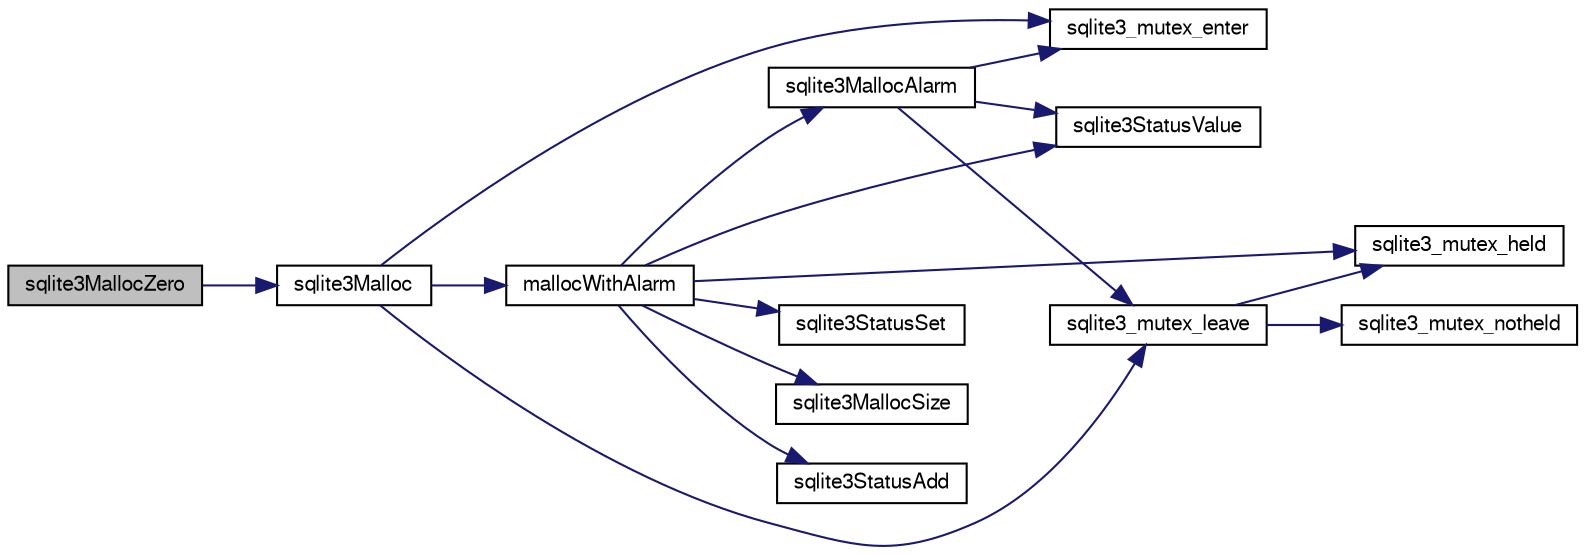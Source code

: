 digraph "sqlite3MallocZero"
{
  edge [fontname="FreeSans",fontsize="10",labelfontname="FreeSans",labelfontsize="10"];
  node [fontname="FreeSans",fontsize="10",shape=record];
  rankdir="LR";
  Node585435 [label="sqlite3MallocZero",height=0.2,width=0.4,color="black", fillcolor="grey75", style="filled", fontcolor="black"];
  Node585435 -> Node585436 [color="midnightblue",fontsize="10",style="solid",fontname="FreeSans"];
  Node585436 [label="sqlite3Malloc",height=0.2,width=0.4,color="black", fillcolor="white", style="filled",URL="$sqlite3_8c.html#a361a2eaa846b1885f123abe46f5d8b2b"];
  Node585436 -> Node585437 [color="midnightblue",fontsize="10",style="solid",fontname="FreeSans"];
  Node585437 [label="sqlite3_mutex_enter",height=0.2,width=0.4,color="black", fillcolor="white", style="filled",URL="$sqlite3_8c.html#a1c12cde690bd89f104de5cbad12a6bf5"];
  Node585436 -> Node585438 [color="midnightblue",fontsize="10",style="solid",fontname="FreeSans"];
  Node585438 [label="mallocWithAlarm",height=0.2,width=0.4,color="black", fillcolor="white", style="filled",URL="$sqlite3_8c.html#ab070d5cf8e48ec8a6a43cf025d48598b"];
  Node585438 -> Node585439 [color="midnightblue",fontsize="10",style="solid",fontname="FreeSans"];
  Node585439 [label="sqlite3_mutex_held",height=0.2,width=0.4,color="black", fillcolor="white", style="filled",URL="$sqlite3_8c.html#acf77da68932b6bc163c5e68547ecc3e7"];
  Node585438 -> Node585440 [color="midnightblue",fontsize="10",style="solid",fontname="FreeSans"];
  Node585440 [label="sqlite3StatusSet",height=0.2,width=0.4,color="black", fillcolor="white", style="filled",URL="$sqlite3_8c.html#afec7586c01fcb5ea17dc9d7725a589d9"];
  Node585438 -> Node585441 [color="midnightblue",fontsize="10",style="solid",fontname="FreeSans"];
  Node585441 [label="sqlite3StatusValue",height=0.2,width=0.4,color="black", fillcolor="white", style="filled",URL="$sqlite3_8c.html#a30b8ac296c6e200c1fa57708d52c6ef6"];
  Node585438 -> Node585442 [color="midnightblue",fontsize="10",style="solid",fontname="FreeSans"];
  Node585442 [label="sqlite3MallocAlarm",height=0.2,width=0.4,color="black", fillcolor="white", style="filled",URL="$sqlite3_8c.html#ada66988e8471d1198f3219c062377508"];
  Node585442 -> Node585441 [color="midnightblue",fontsize="10",style="solid",fontname="FreeSans"];
  Node585442 -> Node585443 [color="midnightblue",fontsize="10",style="solid",fontname="FreeSans"];
  Node585443 [label="sqlite3_mutex_leave",height=0.2,width=0.4,color="black", fillcolor="white", style="filled",URL="$sqlite3_8c.html#a5838d235601dbd3c1fa993555c6bcc93"];
  Node585443 -> Node585439 [color="midnightblue",fontsize="10",style="solid",fontname="FreeSans"];
  Node585443 -> Node585444 [color="midnightblue",fontsize="10",style="solid",fontname="FreeSans"];
  Node585444 [label="sqlite3_mutex_notheld",height=0.2,width=0.4,color="black", fillcolor="white", style="filled",URL="$sqlite3_8c.html#a83967c837c1c000d3b5adcfaa688f5dc"];
  Node585442 -> Node585437 [color="midnightblue",fontsize="10",style="solid",fontname="FreeSans"];
  Node585438 -> Node585445 [color="midnightblue",fontsize="10",style="solid",fontname="FreeSans"];
  Node585445 [label="sqlite3MallocSize",height=0.2,width=0.4,color="black", fillcolor="white", style="filled",URL="$sqlite3_8c.html#acf5d2a5f35270bafb050bd2def576955"];
  Node585438 -> Node585446 [color="midnightblue",fontsize="10",style="solid",fontname="FreeSans"];
  Node585446 [label="sqlite3StatusAdd",height=0.2,width=0.4,color="black", fillcolor="white", style="filled",URL="$sqlite3_8c.html#afa029f93586aeab4cc85360905dae9cd"];
  Node585436 -> Node585443 [color="midnightblue",fontsize="10",style="solid",fontname="FreeSans"];
}
